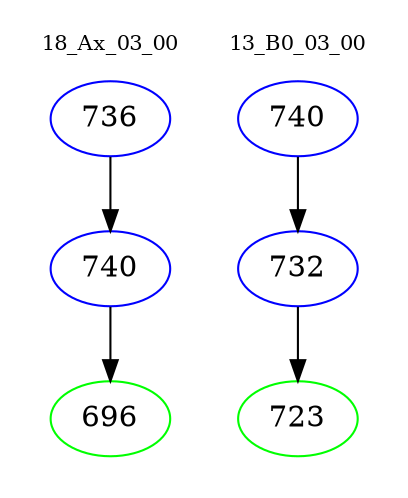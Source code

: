 digraph{
subgraph cluster_0 {
color = white
label = "18_Ax_03_00";
fontsize=10;
T0_736 [label="736", color="blue"]
T0_736 -> T0_740 [color="black"]
T0_740 [label="740", color="blue"]
T0_740 -> T0_696 [color="black"]
T0_696 [label="696", color="green"]
}
subgraph cluster_1 {
color = white
label = "13_B0_03_00";
fontsize=10;
T1_740 [label="740", color="blue"]
T1_740 -> T1_732 [color="black"]
T1_732 [label="732", color="blue"]
T1_732 -> T1_723 [color="black"]
T1_723 [label="723", color="green"]
}
}
